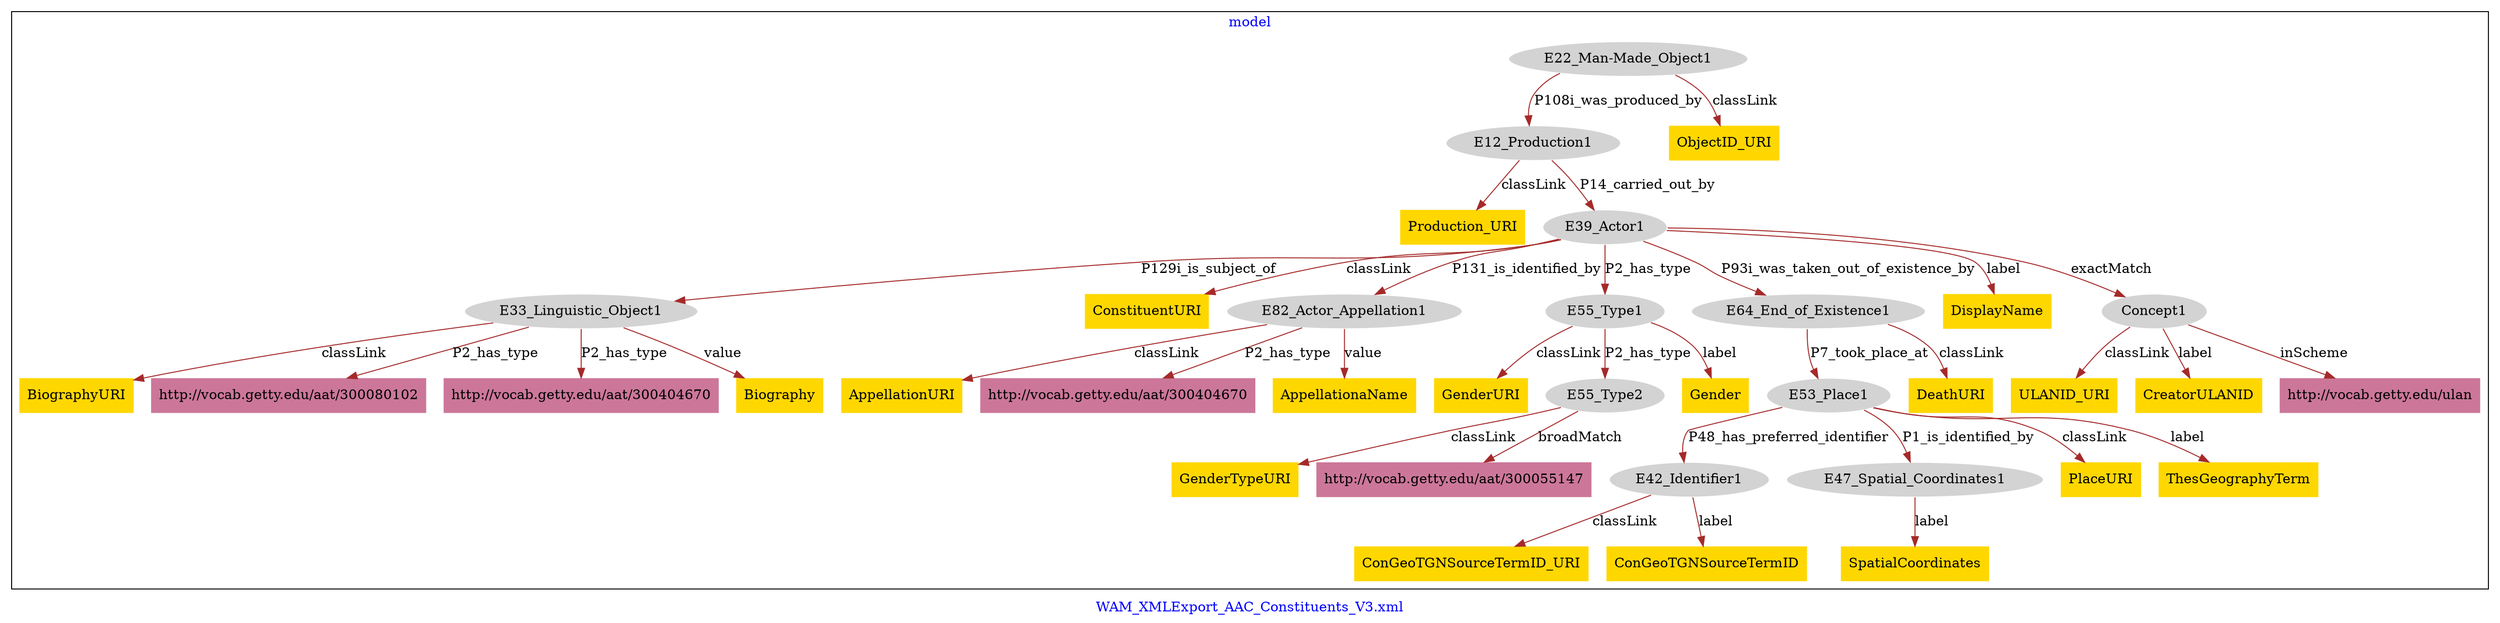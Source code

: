 digraph n0 {
fontcolor="blue"
remincross="true"
label="WAM_XMLExport_AAC_Constituents_V3.xml"
subgraph cluster {
label="model"
n2[style="filled",color="white",fillcolor="lightgray",label="E12_Production1"];
n3[shape="plaintext",style="filled",fillcolor="gold",label="Production_URI"];
n4[style="filled",color="white",fillcolor="lightgray",label="E39_Actor1"];
n5[style="filled",color="white",fillcolor="lightgray",label="E22_Man-Made_Object1"];
n6[shape="plaintext",style="filled",fillcolor="gold",label="ObjectID_URI"];
n7[style="filled",color="white",fillcolor="lightgray",label="E33_Linguistic_Object1"];
n8[shape="plaintext",style="filled",fillcolor="gold",label="BiographyURI"];
n9[shape="plaintext",style="filled",fillcolor="#CC7799",label="http://vocab.getty.edu/aat/300080102"];
n10[shape="plaintext",style="filled",fillcolor="#CC7799",label="http://vocab.getty.edu/aat/300404670"];
n11[shape="plaintext",style="filled",fillcolor="gold",label="Biography"];
n12[shape="plaintext",style="filled",fillcolor="gold",label="ConstituentURI"];
n13[style="filled",color="white",fillcolor="lightgray",label="E82_Actor_Appellation1"];
n14[style="filled",color="white",fillcolor="lightgray",label="E55_Type1"];
n15[style="filled",color="white",fillcolor="lightgray",label="E64_End_of_Existence1"];
n16[shape="plaintext",style="filled",fillcolor="gold",label="DisplayName"];
n17[style="filled",color="white",fillcolor="lightgray",label="Concept1"];
n18[style="filled",color="white",fillcolor="lightgray",label="E42_Identifier1"];
n19[shape="plaintext",style="filled",fillcolor="gold",label="ConGeoTGNSourceTermID_URI"];
n20[shape="plaintext",style="filled",fillcolor="gold",label="ConGeoTGNSourceTermID"];
n21[style="filled",color="white",fillcolor="lightgray",label="E47_Spatial_Coordinates1"];
n22[shape="plaintext",style="filled",fillcolor="gold",label="SpatialCoordinates"];
n23[style="filled",color="white",fillcolor="lightgray",label="E53_Place1"];
n24[shape="plaintext",style="filled",fillcolor="gold",label="PlaceURI"];
n25[shape="plaintext",style="filled",fillcolor="gold",label="ThesGeographyTerm"];
n26[shape="plaintext",style="filled",fillcolor="gold",label="GenderURI"];
n27[style="filled",color="white",fillcolor="lightgray",label="E55_Type2"];
n28[shape="plaintext",style="filled",fillcolor="gold",label="Gender"];
n29[shape="plaintext",style="filled",fillcolor="gold",label="GenderTypeURI"];
n30[shape="plaintext",style="filled",fillcolor="#CC7799",label="http://vocab.getty.edu/aat/300055147"];
n31[shape="plaintext",style="filled",fillcolor="gold",label="DeathURI"];
n32[shape="plaintext",style="filled",fillcolor="gold",label="AppellationURI"];
n33[shape="plaintext",style="filled",fillcolor="#CC7799",label="http://vocab.getty.edu/aat/300404670"];
n34[shape="plaintext",style="filled",fillcolor="gold",label="AppellationaName"];
n35[shape="plaintext",style="filled",fillcolor="gold",label="ULANID_URI"];
n36[shape="plaintext",style="filled",fillcolor="gold",label="CreatorULANID"];
n37[shape="plaintext",style="filled",fillcolor="#CC7799",label="http://vocab.getty.edu/ulan"];
}
n2 -> n3[color="brown",fontcolor="black",label="classLink"]
n2 -> n4[color="brown",fontcolor="black",label="P14_carried_out_by"]
n5 -> n6[color="brown",fontcolor="black",label="classLink"]
n5 -> n2[color="brown",fontcolor="black",label="P108i_was_produced_by"]
n7 -> n8[color="brown",fontcolor="black",label="classLink"]
n7 -> n9[color="brown",fontcolor="black",label="P2_has_type"]
n7 -> n10[color="brown",fontcolor="black",label="P2_has_type"]
n7 -> n11[color="brown",fontcolor="black",label="value"]
n4 -> n12[color="brown",fontcolor="black",label="classLink"]
n4 -> n7[color="brown",fontcolor="black",label="P129i_is_subject_of"]
n4 -> n13[color="brown",fontcolor="black",label="P131_is_identified_by"]
n4 -> n14[color="brown",fontcolor="black",label="P2_has_type"]
n4 -> n15[color="brown",fontcolor="black",label="P93i_was_taken_out_of_existence_by"]
n4 -> n16[color="brown",fontcolor="black",label="label"]
n4 -> n17[color="brown",fontcolor="black",label="exactMatch"]
n18 -> n19[color="brown",fontcolor="black",label="classLink"]
n18 -> n20[color="brown",fontcolor="black",label="label"]
n21 -> n22[color="brown",fontcolor="black",label="label"]
n23 -> n24[color="brown",fontcolor="black",label="classLink"]
n23 -> n21[color="brown",fontcolor="black",label="P1_is_identified_by"]
n23 -> n18[color="brown",fontcolor="black",label="P48_has_preferred_identifier"]
n23 -> n25[color="brown",fontcolor="black",label="label"]
n14 -> n26[color="brown",fontcolor="black",label="classLink"]
n14 -> n27[color="brown",fontcolor="black",label="P2_has_type"]
n14 -> n28[color="brown",fontcolor="black",label="label"]
n27 -> n29[color="brown",fontcolor="black",label="classLink"]
n27 -> n30[color="brown",fontcolor="black",label="broadMatch"]
n15 -> n31[color="brown",fontcolor="black",label="classLink"]
n15 -> n23[color="brown",fontcolor="black",label="P7_took_place_at"]
n13 -> n32[color="brown",fontcolor="black",label="classLink"]
n13 -> n33[color="brown",fontcolor="black",label="P2_has_type"]
n13 -> n34[color="brown",fontcolor="black",label="value"]
n17 -> n35[color="brown",fontcolor="black",label="classLink"]
n17 -> n36[color="brown",fontcolor="black",label="label"]
n17 -> n37[color="brown",fontcolor="black",label="inScheme"]
}
